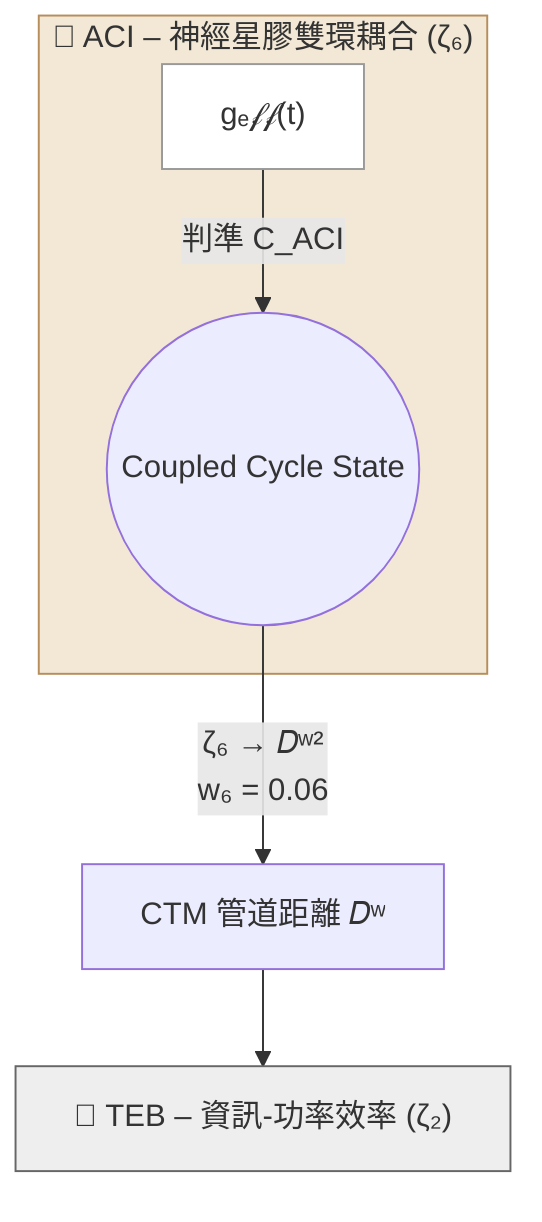 flowchart TD
  %% Core subgraph for this key
  subgraph ACI["🔑 ACI – 神經星膠雙環耦合 (ζ₆)"]
    G["gₑ𝒻𝒻(t)"]:::state -->|判準 C_ACI| CC((Coupled Cycle State))
  end

  %% Mapping from coupled‑cycle to CTM distance
  CC -->|"ζ₆ → 𝐷ʷ²<br/>w₆ = 0.06"| CTM[CTM 管道距離 𝐷ʷ]

  %% Forward link to next key in the pipeline
  CTM --> TEB["🔑 TEB – 資訊‑功率效率 (ζ₂)"]

  %% Aesthetics
  style ACI fill:#f2e8d5,stroke:#b68d5b
  style TEB fill:#eeeeee,stroke:#666666
  classDef state fill:#ffffff,stroke:#999999